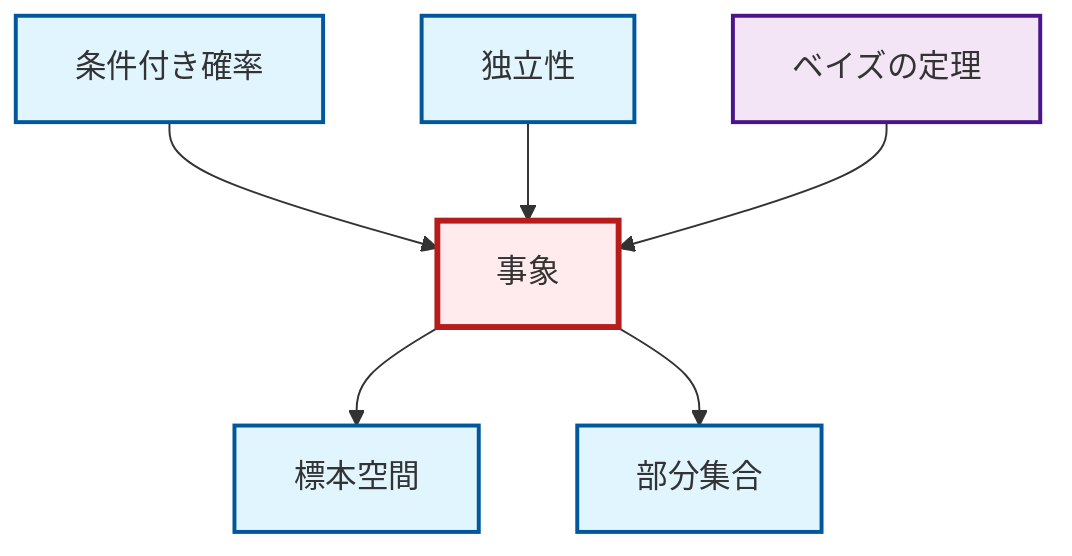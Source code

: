 graph TD
    classDef definition fill:#e1f5fe,stroke:#01579b,stroke-width:2px
    classDef theorem fill:#f3e5f5,stroke:#4a148c,stroke-width:2px
    classDef axiom fill:#fff3e0,stroke:#e65100,stroke-width:2px
    classDef example fill:#e8f5e9,stroke:#1b5e20,stroke-width:2px
    classDef current fill:#ffebee,stroke:#b71c1c,stroke-width:3px
    def-sample-space["標本空間"]:::definition
    def-event["事象"]:::definition
    def-independence["独立性"]:::definition
    def-conditional-probability["条件付き確率"]:::definition
    def-subset["部分集合"]:::definition
    thm-bayes["ベイズの定理"]:::theorem
    def-event --> def-sample-space
    def-event --> def-subset
    def-conditional-probability --> def-event
    def-independence --> def-event
    thm-bayes --> def-event
    class def-event current